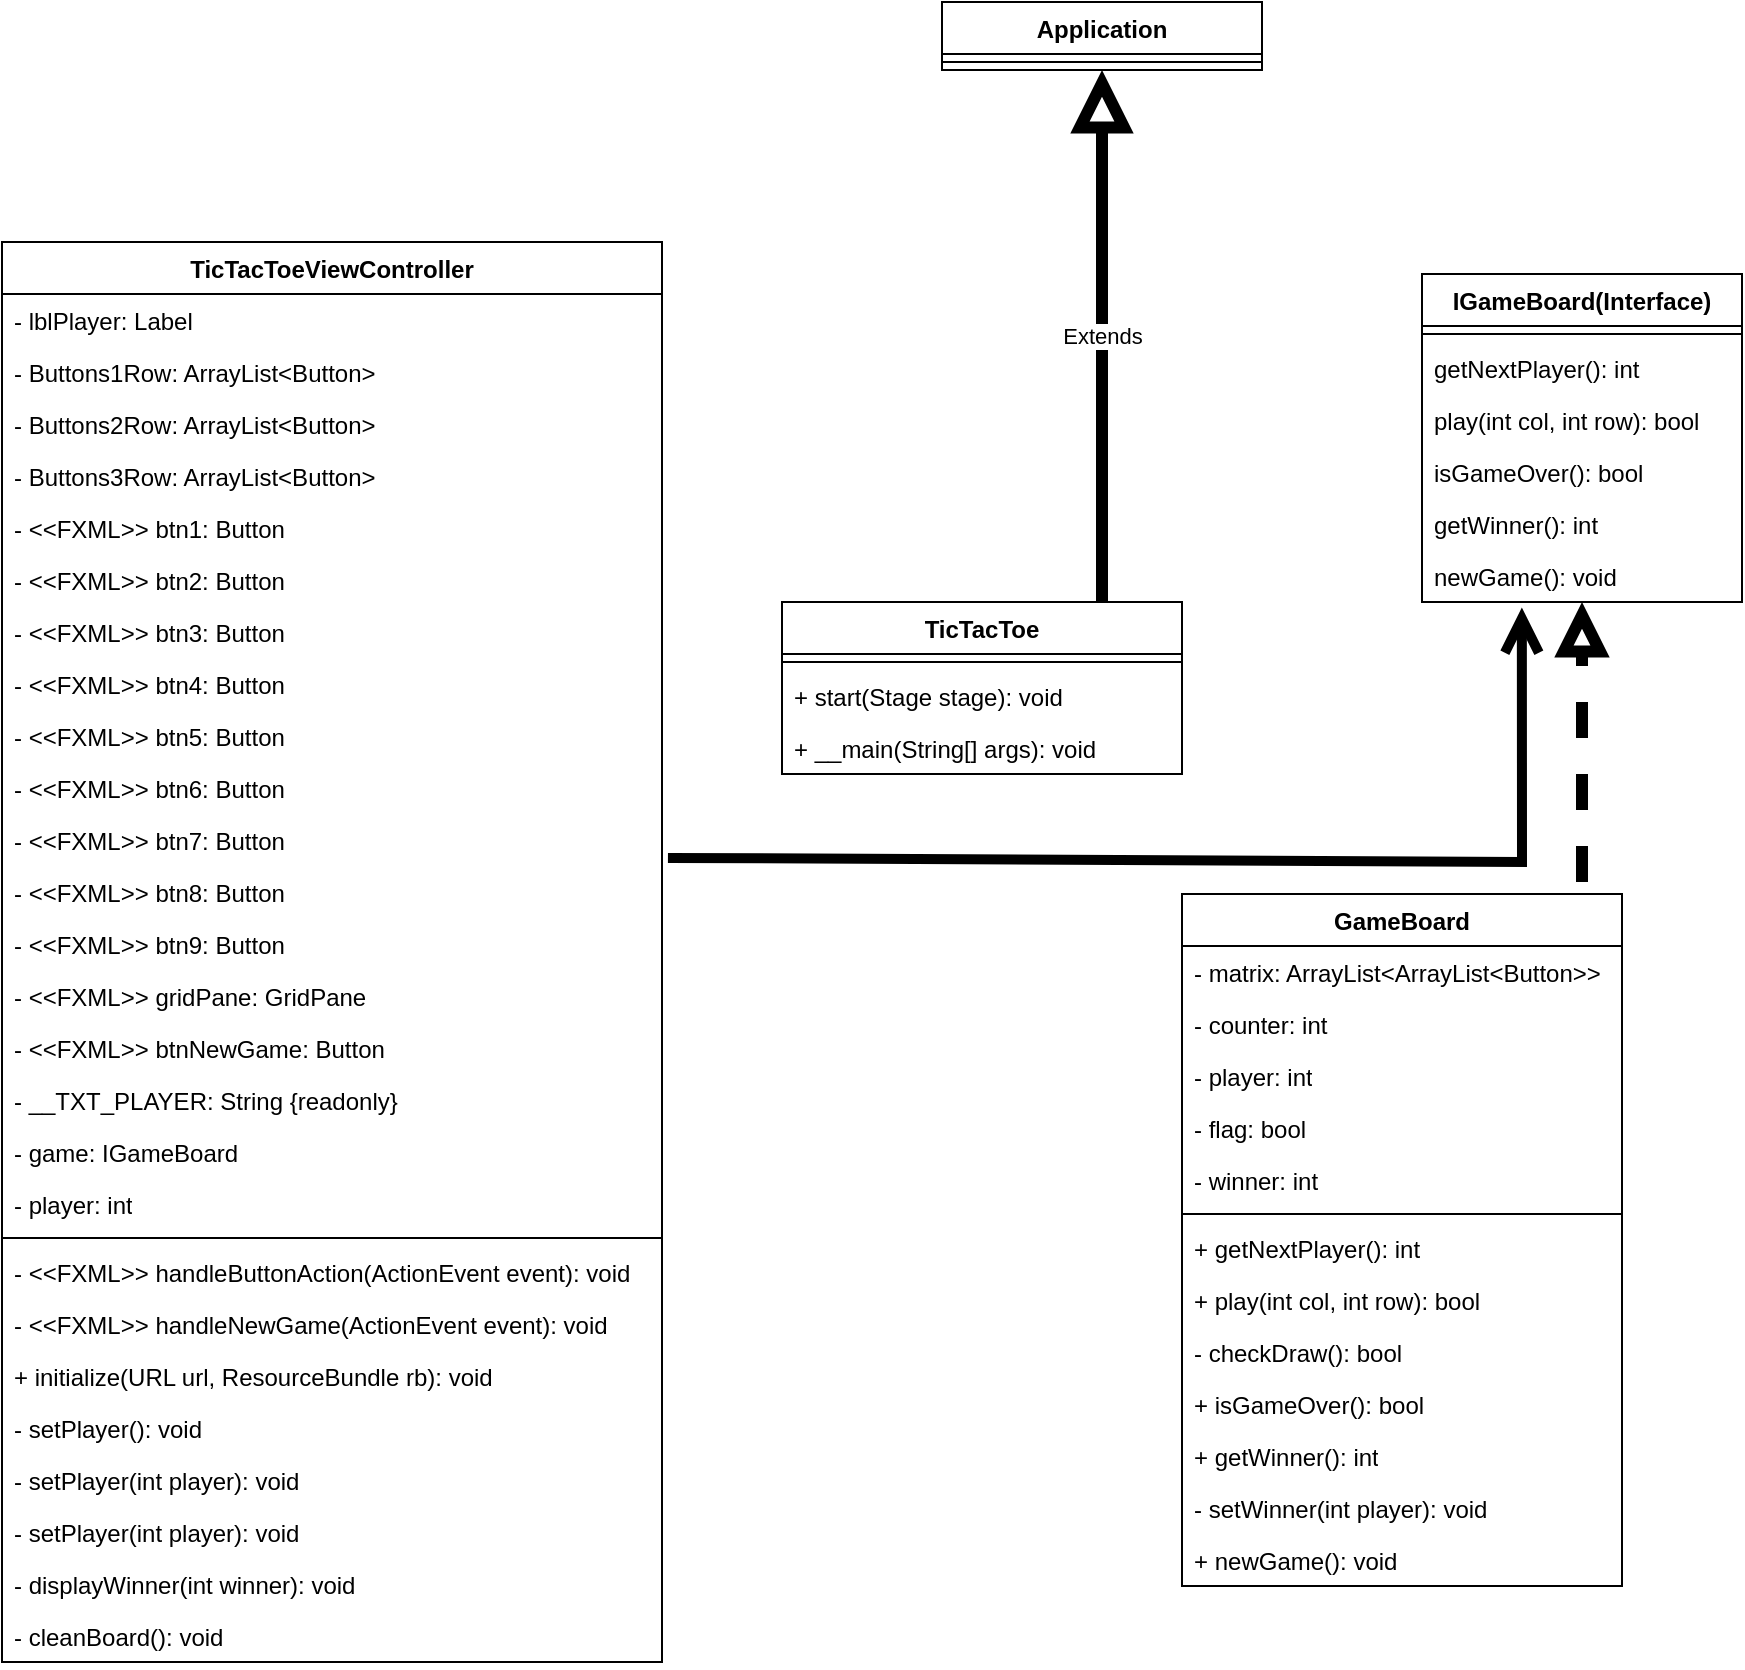 <mxfile version="28.1.2">
  <diagram name="Страница — 1" id="1qIs3zuopc8Jdfnh8op3">
    <mxGraphModel dx="1287" dy="1178" grid="1" gridSize="10" guides="1" tooltips="1" connect="1" arrows="1" fold="1" page="1" pageScale="1" pageWidth="1920" pageHeight="1200" math="0" shadow="0">
      <root>
        <mxCell id="0" />
        <mxCell id="1" parent="0" />
        <mxCell id="QrZc4putYfhD3irV-aAy-1" value="Application" style="swimlane;fontStyle=1;align=center;verticalAlign=top;childLayout=stackLayout;horizontal=1;startSize=26;horizontalStack=0;resizeParent=1;resizeParentMax=0;resizeLast=0;collapsible=1;marginBottom=0;whiteSpace=wrap;html=1;" parent="1" vertex="1">
          <mxGeometry x="740" y="60" width="160" height="34" as="geometry" />
        </mxCell>
        <mxCell id="QrZc4putYfhD3irV-aAy-3" value="" style="line;strokeWidth=1;fillColor=none;align=left;verticalAlign=middle;spacingTop=-1;spacingLeft=3;spacingRight=3;rotatable=0;labelPosition=right;points=[];portConstraint=eastwest;strokeColor=inherit;" parent="QrZc4putYfhD3irV-aAy-1" vertex="1">
          <mxGeometry y="26" width="160" height="8" as="geometry" />
        </mxCell>
        <mxCell id="QrZc4putYfhD3irV-aAy-5" value="TicTacToe" style="swimlane;fontStyle=1;align=center;verticalAlign=top;childLayout=stackLayout;horizontal=1;startSize=26;horizontalStack=0;resizeParent=1;resizeParentMax=0;resizeLast=0;collapsible=1;marginBottom=0;whiteSpace=wrap;html=1;" parent="1" vertex="1">
          <mxGeometry x="660" y="360" width="200" height="86" as="geometry" />
        </mxCell>
        <mxCell id="QrZc4putYfhD3irV-aAy-7" value="" style="line;strokeWidth=1;fillColor=none;align=left;verticalAlign=middle;spacingTop=-1;spacingLeft=3;spacingRight=3;rotatable=0;labelPosition=right;points=[];portConstraint=eastwest;strokeColor=inherit;" parent="QrZc4putYfhD3irV-aAy-5" vertex="1">
          <mxGeometry y="26" width="200" height="8" as="geometry" />
        </mxCell>
        <mxCell id="QrZc4putYfhD3irV-aAy-8" value="+ start(Stage stage): void" style="text;strokeColor=none;fillColor=none;align=left;verticalAlign=top;spacingLeft=4;spacingRight=4;overflow=hidden;rotatable=0;points=[[0,0.5],[1,0.5]];portConstraint=eastwest;whiteSpace=wrap;html=1;" parent="QrZc4putYfhD3irV-aAy-5" vertex="1">
          <mxGeometry y="34" width="200" height="26" as="geometry" />
        </mxCell>
        <mxCell id="QrZc4putYfhD3irV-aAy-9" value="+ __main(String[] args): void" style="text;strokeColor=none;fillColor=none;align=left;verticalAlign=top;spacingLeft=4;spacingRight=4;overflow=hidden;rotatable=0;points=[[0,0.5],[1,0.5]];portConstraint=eastwest;whiteSpace=wrap;html=1;" parent="QrZc4putYfhD3irV-aAy-5" vertex="1">
          <mxGeometry y="60" width="200" height="26" as="geometry" />
        </mxCell>
        <mxCell id="QrZc4putYfhD3irV-aAy-10" value="Extends" style="endArrow=block;endSize=16;endFill=0;html=1;rounded=0;exitX=0.8;exitY=0;exitDx=0;exitDy=0;exitPerimeter=0;entryX=0.5;entryY=1;entryDx=0;entryDy=0;strokeWidth=6;" parent="1" source="QrZc4putYfhD3irV-aAy-5" target="QrZc4putYfhD3irV-aAy-1" edge="1">
          <mxGeometry width="160" relative="1" as="geometry">
            <mxPoint x="600" y="320" as="sourcePoint" />
            <mxPoint x="620" y="170" as="targetPoint" />
          </mxGeometry>
        </mxCell>
        <mxCell id="QrZc4putYfhD3irV-aAy-11" value="TicTacToeViewController" style="swimlane;fontStyle=1;align=center;verticalAlign=top;childLayout=stackLayout;horizontal=1;startSize=26;horizontalStack=0;resizeParent=1;resizeParentMax=0;resizeLast=0;collapsible=1;marginBottom=0;whiteSpace=wrap;html=1;" parent="1" vertex="1">
          <mxGeometry x="270" y="180" width="330" height="710" as="geometry" />
        </mxCell>
        <mxCell id="QrZc4putYfhD3irV-aAy-12" value="- lblPlayer: Label" style="text;strokeColor=none;fillColor=none;align=left;verticalAlign=top;spacingLeft=4;spacingRight=4;overflow=hidden;rotatable=0;points=[[0,0.5],[1,0.5]];portConstraint=eastwest;whiteSpace=wrap;html=1;" parent="QrZc4putYfhD3irV-aAy-11" vertex="1">
          <mxGeometry y="26" width="330" height="26" as="geometry" />
        </mxCell>
        <mxCell id="QrZc4putYfhD3irV-aAy-15" value="- Buttons1Row: ArrayList&amp;lt;Button&amp;gt;" style="text;strokeColor=none;fillColor=none;align=left;verticalAlign=top;spacingLeft=4;spacingRight=4;overflow=hidden;rotatable=0;points=[[0,0.5],[1,0.5]];portConstraint=eastwest;whiteSpace=wrap;html=1;" parent="QrZc4putYfhD3irV-aAy-11" vertex="1">
          <mxGeometry y="52" width="330" height="26" as="geometry" />
        </mxCell>
        <mxCell id="QrZc4putYfhD3irV-aAy-16" value="- Buttons2Row: ArrayList&amp;lt;Button&amp;gt;" style="text;strokeColor=none;fillColor=none;align=left;verticalAlign=top;spacingLeft=4;spacingRight=4;overflow=hidden;rotatable=0;points=[[0,0.5],[1,0.5]];portConstraint=eastwest;whiteSpace=wrap;html=1;" parent="QrZc4putYfhD3irV-aAy-11" vertex="1">
          <mxGeometry y="78" width="330" height="26" as="geometry" />
        </mxCell>
        <mxCell id="QrZc4putYfhD3irV-aAy-17" value="- Buttons3Row: ArrayList&amp;lt;Button&amp;gt;" style="text;strokeColor=none;fillColor=none;align=left;verticalAlign=top;spacingLeft=4;spacingRight=4;overflow=hidden;rotatable=0;points=[[0,0.5],[1,0.5]];portConstraint=eastwest;whiteSpace=wrap;html=1;" parent="QrZc4putYfhD3irV-aAy-11" vertex="1">
          <mxGeometry y="104" width="330" height="26" as="geometry" />
        </mxCell>
        <mxCell id="QrZc4putYfhD3irV-aAy-19" value="- &amp;lt;&amp;lt;FXML&amp;gt;&amp;gt; btn1: Button" style="text;strokeColor=none;fillColor=none;align=left;verticalAlign=top;spacingLeft=4;spacingRight=4;overflow=hidden;rotatable=0;points=[[0,0.5],[1,0.5]];portConstraint=eastwest;whiteSpace=wrap;html=1;" parent="QrZc4putYfhD3irV-aAy-11" vertex="1">
          <mxGeometry y="130" width="330" height="26" as="geometry" />
        </mxCell>
        <mxCell id="QrZc4putYfhD3irV-aAy-20" value="- &amp;lt;&amp;lt;FXML&amp;gt;&amp;gt; btn2: Button" style="text;strokeColor=none;fillColor=none;align=left;verticalAlign=top;spacingLeft=4;spacingRight=4;overflow=hidden;rotatable=0;points=[[0,0.5],[1,0.5]];portConstraint=eastwest;whiteSpace=wrap;html=1;" parent="QrZc4putYfhD3irV-aAy-11" vertex="1">
          <mxGeometry y="156" width="330" height="26" as="geometry" />
        </mxCell>
        <mxCell id="QrZc4putYfhD3irV-aAy-21" value="- &amp;lt;&amp;lt;FXML&amp;gt;&amp;gt; btn3: Button" style="text;strokeColor=none;fillColor=none;align=left;verticalAlign=top;spacingLeft=4;spacingRight=4;overflow=hidden;rotatable=0;points=[[0,0.5],[1,0.5]];portConstraint=eastwest;whiteSpace=wrap;html=1;" parent="QrZc4putYfhD3irV-aAy-11" vertex="1">
          <mxGeometry y="182" width="330" height="26" as="geometry" />
        </mxCell>
        <mxCell id="QrZc4putYfhD3irV-aAy-22" value="- &amp;lt;&amp;lt;FXML&amp;gt;&amp;gt; btn4: Button" style="text;strokeColor=none;fillColor=none;align=left;verticalAlign=top;spacingLeft=4;spacingRight=4;overflow=hidden;rotatable=0;points=[[0,0.5],[1,0.5]];portConstraint=eastwest;whiteSpace=wrap;html=1;" parent="QrZc4putYfhD3irV-aAy-11" vertex="1">
          <mxGeometry y="208" width="330" height="26" as="geometry" />
        </mxCell>
        <mxCell id="QrZc4putYfhD3irV-aAy-23" value="- &amp;lt;&amp;lt;FXML&amp;gt;&amp;gt; btn5: Button" style="text;strokeColor=none;fillColor=none;align=left;verticalAlign=top;spacingLeft=4;spacingRight=4;overflow=hidden;rotatable=0;points=[[0,0.5],[1,0.5]];portConstraint=eastwest;whiteSpace=wrap;html=1;" parent="QrZc4putYfhD3irV-aAy-11" vertex="1">
          <mxGeometry y="234" width="330" height="26" as="geometry" />
        </mxCell>
        <mxCell id="QrZc4putYfhD3irV-aAy-24" value="- &amp;lt;&amp;lt;FXML&amp;gt;&amp;gt; btn6: Button" style="text;strokeColor=none;fillColor=none;align=left;verticalAlign=top;spacingLeft=4;spacingRight=4;overflow=hidden;rotatable=0;points=[[0,0.5],[1,0.5]];portConstraint=eastwest;whiteSpace=wrap;html=1;" parent="QrZc4putYfhD3irV-aAy-11" vertex="1">
          <mxGeometry y="260" width="330" height="26" as="geometry" />
        </mxCell>
        <mxCell id="QrZc4putYfhD3irV-aAy-25" value="- &amp;lt;&amp;lt;FXML&amp;gt;&amp;gt; btn7: Button" style="text;strokeColor=none;fillColor=none;align=left;verticalAlign=top;spacingLeft=4;spacingRight=4;overflow=hidden;rotatable=0;points=[[0,0.5],[1,0.5]];portConstraint=eastwest;whiteSpace=wrap;html=1;" parent="QrZc4putYfhD3irV-aAy-11" vertex="1">
          <mxGeometry y="286" width="330" height="26" as="geometry" />
        </mxCell>
        <mxCell id="QrZc4putYfhD3irV-aAy-18" value="- &amp;lt;&amp;lt;FXML&amp;gt;&amp;gt; btn8: Button" style="text;strokeColor=none;fillColor=none;align=left;verticalAlign=top;spacingLeft=4;spacingRight=4;overflow=hidden;rotatable=0;points=[[0,0.5],[1,0.5]];portConstraint=eastwest;whiteSpace=wrap;html=1;" parent="QrZc4putYfhD3irV-aAy-11" vertex="1">
          <mxGeometry y="312" width="330" height="26" as="geometry" />
        </mxCell>
        <mxCell id="QrZc4putYfhD3irV-aAy-26" value="- &amp;lt;&amp;lt;FXML&amp;gt;&amp;gt; btn9: Button" style="text;strokeColor=none;fillColor=none;align=left;verticalAlign=top;spacingLeft=4;spacingRight=4;overflow=hidden;rotatable=0;points=[[0,0.5],[1,0.5]];portConstraint=eastwest;whiteSpace=wrap;html=1;" parent="QrZc4putYfhD3irV-aAy-11" vertex="1">
          <mxGeometry y="338" width="330" height="26" as="geometry" />
        </mxCell>
        <mxCell id="QrZc4putYfhD3irV-aAy-27" value="- &amp;lt;&amp;lt;FXML&amp;gt;&amp;gt; gridPane: GridPane" style="text;strokeColor=none;fillColor=none;align=left;verticalAlign=top;spacingLeft=4;spacingRight=4;overflow=hidden;rotatable=0;points=[[0,0.5],[1,0.5]];portConstraint=eastwest;whiteSpace=wrap;html=1;" parent="QrZc4putYfhD3irV-aAy-11" vertex="1">
          <mxGeometry y="364" width="330" height="26" as="geometry" />
        </mxCell>
        <mxCell id="QrZc4putYfhD3irV-aAy-28" value="- &amp;lt;&amp;lt;FXML&amp;gt;&amp;gt; btnNewGame: Button" style="text;strokeColor=none;fillColor=none;align=left;verticalAlign=top;spacingLeft=4;spacingRight=4;overflow=hidden;rotatable=0;points=[[0,0.5],[1,0.5]];portConstraint=eastwest;whiteSpace=wrap;html=1;" parent="QrZc4putYfhD3irV-aAy-11" vertex="1">
          <mxGeometry y="390" width="330" height="26" as="geometry" />
        </mxCell>
        <mxCell id="QrZc4putYfhD3irV-aAy-29" value="- __TXT_PLAYER: String {readonly}" style="text;strokeColor=none;fillColor=none;align=left;verticalAlign=top;spacingLeft=4;spacingRight=4;overflow=hidden;rotatable=0;points=[[0,0.5],[1,0.5]];portConstraint=eastwest;whiteSpace=wrap;html=1;" parent="QrZc4putYfhD3irV-aAy-11" vertex="1">
          <mxGeometry y="416" width="330" height="26" as="geometry" />
        </mxCell>
        <mxCell id="QrZc4putYfhD3irV-aAy-30" value="- game: IGameBoard" style="text;strokeColor=none;fillColor=none;align=left;verticalAlign=top;spacingLeft=4;spacingRight=4;overflow=hidden;rotatable=0;points=[[0,0.5],[1,0.5]];portConstraint=eastwest;whiteSpace=wrap;html=1;" parent="QrZc4putYfhD3irV-aAy-11" vertex="1">
          <mxGeometry y="442" width="330" height="26" as="geometry" />
        </mxCell>
        <mxCell id="QrZc4putYfhD3irV-aAy-32" value="- player: int" style="text;strokeColor=none;fillColor=none;align=left;verticalAlign=top;spacingLeft=4;spacingRight=4;overflow=hidden;rotatable=0;points=[[0,0.5],[1,0.5]];portConstraint=eastwest;whiteSpace=wrap;html=1;" parent="QrZc4putYfhD3irV-aAy-11" vertex="1">
          <mxGeometry y="468" width="330" height="26" as="geometry" />
        </mxCell>
        <mxCell id="QrZc4putYfhD3irV-aAy-13" value="" style="line;strokeWidth=1;fillColor=none;align=left;verticalAlign=middle;spacingTop=-1;spacingLeft=3;spacingRight=3;rotatable=0;labelPosition=right;points=[];portConstraint=eastwest;strokeColor=inherit;" parent="QrZc4putYfhD3irV-aAy-11" vertex="1">
          <mxGeometry y="494" width="330" height="8" as="geometry" />
        </mxCell>
        <mxCell id="QrZc4putYfhD3irV-aAy-14" value="- &amp;lt;&amp;lt;FXML&amp;gt;&amp;gt; handleButtonAction(ActionEvent event): void" style="text;strokeColor=none;fillColor=none;align=left;verticalAlign=top;spacingLeft=4;spacingRight=4;overflow=hidden;rotatable=0;points=[[0,0.5],[1,0.5]];portConstraint=eastwest;whiteSpace=wrap;html=1;" parent="QrZc4putYfhD3irV-aAy-11" vertex="1">
          <mxGeometry y="502" width="330" height="26" as="geometry" />
        </mxCell>
        <mxCell id="QrZc4putYfhD3irV-aAy-34" value="- &amp;lt;&amp;lt;FXML&amp;gt;&amp;gt; handleNewGame(ActionEvent event): void" style="text;strokeColor=none;fillColor=none;align=left;verticalAlign=top;spacingLeft=4;spacingRight=4;overflow=hidden;rotatable=0;points=[[0,0.5],[1,0.5]];portConstraint=eastwest;whiteSpace=wrap;html=1;" parent="QrZc4putYfhD3irV-aAy-11" vertex="1">
          <mxGeometry y="528" width="330" height="26" as="geometry" />
        </mxCell>
        <mxCell id="QrZc4putYfhD3irV-aAy-35" value="+ initialize(URL url, ResourceBundle rb): void" style="text;strokeColor=none;fillColor=none;align=left;verticalAlign=top;spacingLeft=4;spacingRight=4;overflow=hidden;rotatable=0;points=[[0,0.5],[1,0.5]];portConstraint=eastwest;whiteSpace=wrap;html=1;" parent="QrZc4putYfhD3irV-aAy-11" vertex="1">
          <mxGeometry y="554" width="330" height="26" as="geometry" />
        </mxCell>
        <mxCell id="QrZc4putYfhD3irV-aAy-36" value="- setPlayer(): void&amp;nbsp;" style="text;strokeColor=none;fillColor=none;align=left;verticalAlign=top;spacingLeft=4;spacingRight=4;overflow=hidden;rotatable=0;points=[[0,0.5],[1,0.5]];portConstraint=eastwest;whiteSpace=wrap;html=1;" parent="QrZc4putYfhD3irV-aAy-11" vertex="1">
          <mxGeometry y="580" width="330" height="26" as="geometry" />
        </mxCell>
        <mxCell id="QrZc4putYfhD3irV-aAy-37" value="- setPlayer(int player): void&amp;nbsp;" style="text;strokeColor=none;fillColor=none;align=left;verticalAlign=top;spacingLeft=4;spacingRight=4;overflow=hidden;rotatable=0;points=[[0,0.5],[1,0.5]];portConstraint=eastwest;whiteSpace=wrap;html=1;" parent="QrZc4putYfhD3irV-aAy-11" vertex="1">
          <mxGeometry y="606" width="330" height="26" as="geometry" />
        </mxCell>
        <mxCell id="QrZc4putYfhD3irV-aAy-38" value="- setPlayer(int player): void&amp;nbsp;" style="text;strokeColor=none;fillColor=none;align=left;verticalAlign=top;spacingLeft=4;spacingRight=4;overflow=hidden;rotatable=0;points=[[0,0.5],[1,0.5]];portConstraint=eastwest;whiteSpace=wrap;html=1;" parent="QrZc4putYfhD3irV-aAy-11" vertex="1">
          <mxGeometry y="632" width="330" height="26" as="geometry" />
        </mxCell>
        <mxCell id="QrZc4putYfhD3irV-aAy-39" value="- displayWinner(int winner): void" style="text;strokeColor=none;fillColor=none;align=left;verticalAlign=top;spacingLeft=4;spacingRight=4;overflow=hidden;rotatable=0;points=[[0,0.5],[1,0.5]];portConstraint=eastwest;whiteSpace=wrap;html=1;" parent="QrZc4putYfhD3irV-aAy-11" vertex="1">
          <mxGeometry y="658" width="330" height="26" as="geometry" />
        </mxCell>
        <mxCell id="QrZc4putYfhD3irV-aAy-40" value="- cleanBoard(): void" style="text;strokeColor=none;fillColor=none;align=left;verticalAlign=top;spacingLeft=4;spacingRight=4;overflow=hidden;rotatable=0;points=[[0,0.5],[1,0.5]];portConstraint=eastwest;whiteSpace=wrap;html=1;" parent="QrZc4putYfhD3irV-aAy-11" vertex="1">
          <mxGeometry y="684" width="330" height="26" as="geometry" />
        </mxCell>
        <mxCell id="QrZc4putYfhD3irV-aAy-45" value="IGameBoard(Interface)" style="swimlane;fontStyle=1;align=center;verticalAlign=top;childLayout=stackLayout;horizontal=1;startSize=26;horizontalStack=0;resizeParent=1;resizeParentMax=0;resizeLast=0;collapsible=1;marginBottom=0;whiteSpace=wrap;html=1;" parent="1" vertex="1">
          <mxGeometry x="980" y="196" width="160" height="164" as="geometry" />
        </mxCell>
        <mxCell id="QrZc4putYfhD3irV-aAy-47" value="" style="line;strokeWidth=1;fillColor=none;align=left;verticalAlign=middle;spacingTop=-1;spacingLeft=3;spacingRight=3;rotatable=0;labelPosition=right;points=[];portConstraint=eastwest;strokeColor=inherit;" parent="QrZc4putYfhD3irV-aAy-45" vertex="1">
          <mxGeometry y="26" width="160" height="8" as="geometry" />
        </mxCell>
        <mxCell id="QrZc4putYfhD3irV-aAy-48" value="getNextPlayer(): int" style="text;strokeColor=none;fillColor=none;align=left;verticalAlign=top;spacingLeft=4;spacingRight=4;overflow=hidden;rotatable=0;points=[[0,0.5],[1,0.5]];portConstraint=eastwest;whiteSpace=wrap;html=1;" parent="QrZc4putYfhD3irV-aAy-45" vertex="1">
          <mxGeometry y="34" width="160" height="26" as="geometry" />
        </mxCell>
        <mxCell id="QrZc4putYfhD3irV-aAy-49" value="play(int col, int row): bool" style="text;strokeColor=none;fillColor=none;align=left;verticalAlign=top;spacingLeft=4;spacingRight=4;overflow=hidden;rotatable=0;points=[[0,0.5],[1,0.5]];portConstraint=eastwest;whiteSpace=wrap;html=1;" parent="QrZc4putYfhD3irV-aAy-45" vertex="1">
          <mxGeometry y="60" width="160" height="26" as="geometry" />
        </mxCell>
        <mxCell id="QrZc4putYfhD3irV-aAy-50" value="isGameOver(): bool" style="text;strokeColor=none;fillColor=none;align=left;verticalAlign=top;spacingLeft=4;spacingRight=4;overflow=hidden;rotatable=0;points=[[0,0.5],[1,0.5]];portConstraint=eastwest;whiteSpace=wrap;html=1;" parent="QrZc4putYfhD3irV-aAy-45" vertex="1">
          <mxGeometry y="86" width="160" height="26" as="geometry" />
        </mxCell>
        <mxCell id="QrZc4putYfhD3irV-aAy-51" value="getWinner(): int" style="text;strokeColor=none;fillColor=none;align=left;verticalAlign=top;spacingLeft=4;spacingRight=4;overflow=hidden;rotatable=0;points=[[0,0.5],[1,0.5]];portConstraint=eastwest;whiteSpace=wrap;html=1;" parent="QrZc4putYfhD3irV-aAy-45" vertex="1">
          <mxGeometry y="112" width="160" height="26" as="geometry" />
        </mxCell>
        <mxCell id="QrZc4putYfhD3irV-aAy-52" value="newGame(): void" style="text;strokeColor=none;fillColor=none;align=left;verticalAlign=top;spacingLeft=4;spacingRight=4;overflow=hidden;rotatable=0;points=[[0,0.5],[1,0.5]];portConstraint=eastwest;whiteSpace=wrap;html=1;" parent="QrZc4putYfhD3irV-aAy-45" vertex="1">
          <mxGeometry y="138" width="160" height="26" as="geometry" />
        </mxCell>
        <mxCell id="QrZc4putYfhD3irV-aAy-53" value="GameBoard" style="swimlane;fontStyle=1;align=center;verticalAlign=top;childLayout=stackLayout;horizontal=1;startSize=26;horizontalStack=0;resizeParent=1;resizeParentMax=0;resizeLast=0;collapsible=1;marginBottom=0;whiteSpace=wrap;html=1;" parent="1" vertex="1">
          <mxGeometry x="860" y="506" width="220" height="346" as="geometry" />
        </mxCell>
        <mxCell id="QrZc4putYfhD3irV-aAy-54" value="- matrix: ArrayList&amp;lt;ArrayList&amp;lt;Button&amp;gt;&amp;gt;" style="text;strokeColor=none;fillColor=none;align=left;verticalAlign=top;spacingLeft=4;spacingRight=4;overflow=hidden;rotatable=0;points=[[0,0.5],[1,0.5]];portConstraint=eastwest;whiteSpace=wrap;html=1;" parent="QrZc4putYfhD3irV-aAy-53" vertex="1">
          <mxGeometry y="26" width="220" height="26" as="geometry" />
        </mxCell>
        <mxCell id="QrZc4putYfhD3irV-aAy-57" value="- counter: int" style="text;strokeColor=none;fillColor=none;align=left;verticalAlign=top;spacingLeft=4;spacingRight=4;overflow=hidden;rotatable=0;points=[[0,0.5],[1,0.5]];portConstraint=eastwest;whiteSpace=wrap;html=1;" parent="QrZc4putYfhD3irV-aAy-53" vertex="1">
          <mxGeometry y="52" width="220" height="26" as="geometry" />
        </mxCell>
        <mxCell id="QrZc4putYfhD3irV-aAy-58" value="- player: int" style="text;strokeColor=none;fillColor=none;align=left;verticalAlign=top;spacingLeft=4;spacingRight=4;overflow=hidden;rotatable=0;points=[[0,0.5],[1,0.5]];portConstraint=eastwest;whiteSpace=wrap;html=1;" parent="QrZc4putYfhD3irV-aAy-53" vertex="1">
          <mxGeometry y="78" width="220" height="26" as="geometry" />
        </mxCell>
        <mxCell id="QrZc4putYfhD3irV-aAy-59" value="- flag: bool" style="text;strokeColor=none;fillColor=none;align=left;verticalAlign=top;spacingLeft=4;spacingRight=4;overflow=hidden;rotatable=0;points=[[0,0.5],[1,0.5]];portConstraint=eastwest;whiteSpace=wrap;html=1;" parent="QrZc4putYfhD3irV-aAy-53" vertex="1">
          <mxGeometry y="104" width="220" height="26" as="geometry" />
        </mxCell>
        <mxCell id="QrZc4putYfhD3irV-aAy-60" value="- winner: int" style="text;strokeColor=none;fillColor=none;align=left;verticalAlign=top;spacingLeft=4;spacingRight=4;overflow=hidden;rotatable=0;points=[[0,0.5],[1,0.5]];portConstraint=eastwest;whiteSpace=wrap;html=1;" parent="QrZc4putYfhD3irV-aAy-53" vertex="1">
          <mxGeometry y="130" width="220" height="26" as="geometry" />
        </mxCell>
        <mxCell id="QrZc4putYfhD3irV-aAy-55" value="" style="line;strokeWidth=1;fillColor=none;align=left;verticalAlign=middle;spacingTop=-1;spacingLeft=3;spacingRight=3;rotatable=0;labelPosition=right;points=[];portConstraint=eastwest;strokeColor=inherit;" parent="QrZc4putYfhD3irV-aAy-53" vertex="1">
          <mxGeometry y="156" width="220" height="8" as="geometry" />
        </mxCell>
        <mxCell id="QrZc4putYfhD3irV-aAy-56" value="+ getNextPlayer(): int" style="text;strokeColor=none;fillColor=none;align=left;verticalAlign=top;spacingLeft=4;spacingRight=4;overflow=hidden;rotatable=0;points=[[0,0.5],[1,0.5]];portConstraint=eastwest;whiteSpace=wrap;html=1;" parent="QrZc4putYfhD3irV-aAy-53" vertex="1">
          <mxGeometry y="164" width="220" height="26" as="geometry" />
        </mxCell>
        <mxCell id="QrZc4putYfhD3irV-aAy-61" value="+ play(int col, int row): bool" style="text;strokeColor=none;fillColor=none;align=left;verticalAlign=top;spacingLeft=4;spacingRight=4;overflow=hidden;rotatable=0;points=[[0,0.5],[1,0.5]];portConstraint=eastwest;whiteSpace=wrap;html=1;" parent="QrZc4putYfhD3irV-aAy-53" vertex="1">
          <mxGeometry y="190" width="220" height="26" as="geometry" />
        </mxCell>
        <mxCell id="QrZc4putYfhD3irV-aAy-62" value="- checkDraw(): bool" style="text;strokeColor=none;fillColor=none;align=left;verticalAlign=top;spacingLeft=4;spacingRight=4;overflow=hidden;rotatable=0;points=[[0,0.5],[1,0.5]];portConstraint=eastwest;whiteSpace=wrap;html=1;" parent="QrZc4putYfhD3irV-aAy-53" vertex="1">
          <mxGeometry y="216" width="220" height="26" as="geometry" />
        </mxCell>
        <mxCell id="QrZc4putYfhD3irV-aAy-63" value="+ isGameOver(): bool" style="text;strokeColor=none;fillColor=none;align=left;verticalAlign=top;spacingLeft=4;spacingRight=4;overflow=hidden;rotatable=0;points=[[0,0.5],[1,0.5]];portConstraint=eastwest;whiteSpace=wrap;html=1;" parent="QrZc4putYfhD3irV-aAy-53" vertex="1">
          <mxGeometry y="242" width="220" height="26" as="geometry" />
        </mxCell>
        <mxCell id="QrZc4putYfhD3irV-aAy-64" value="+ getWinner(): int" style="text;strokeColor=none;fillColor=none;align=left;verticalAlign=top;spacingLeft=4;spacingRight=4;overflow=hidden;rotatable=0;points=[[0,0.5],[1,0.5]];portConstraint=eastwest;whiteSpace=wrap;html=1;" parent="QrZc4putYfhD3irV-aAy-53" vertex="1">
          <mxGeometry y="268" width="220" height="26" as="geometry" />
        </mxCell>
        <mxCell id="QrZc4putYfhD3irV-aAy-65" value="- setWinner(int player): void" style="text;strokeColor=none;fillColor=none;align=left;verticalAlign=top;spacingLeft=4;spacingRight=4;overflow=hidden;rotatable=0;points=[[0,0.5],[1,0.5]];portConstraint=eastwest;whiteSpace=wrap;html=1;" parent="QrZc4putYfhD3irV-aAy-53" vertex="1">
          <mxGeometry y="294" width="220" height="26" as="geometry" />
        </mxCell>
        <mxCell id="QrZc4putYfhD3irV-aAy-66" value="+ newGame(): void" style="text;strokeColor=none;fillColor=none;align=left;verticalAlign=top;spacingLeft=4;spacingRight=4;overflow=hidden;rotatable=0;points=[[0,0.5],[1,0.5]];portConstraint=eastwest;whiteSpace=wrap;html=1;" parent="QrZc4putYfhD3irV-aAy-53" vertex="1">
          <mxGeometry y="320" width="220" height="26" as="geometry" />
        </mxCell>
        <mxCell id="QrZc4putYfhD3irV-aAy-67" value="" style="endArrow=block;dashed=1;endFill=0;endSize=12;html=1;rounded=0;strokeWidth=6;" parent="1" target="QrZc4putYfhD3irV-aAy-52" edge="1">
          <mxGeometry width="160" relative="1" as="geometry">
            <mxPoint x="1060" y="500" as="sourcePoint" />
            <mxPoint x="1280" y="510" as="targetPoint" />
          </mxGeometry>
        </mxCell>
        <mxCell id="QrZc4putYfhD3irV-aAy-68" value="" style="endArrow=open;endFill=1;endSize=12;html=1;rounded=0;entryX=0.312;entryY=1.106;entryDx=0;entryDy=0;entryPerimeter=0;strokeWidth=5;exitX=1.009;exitY=0.844;exitDx=0;exitDy=0;exitPerimeter=0;" parent="1" source="QrZc4putYfhD3irV-aAy-25" target="QrZc4putYfhD3irV-aAy-52" edge="1">
          <mxGeometry width="160" relative="1" as="geometry">
            <mxPoint x="340" y="500" as="sourcePoint" />
            <mxPoint x="500" y="500" as="targetPoint" />
            <Array as="points">
              <mxPoint x="1030" y="490" />
            </Array>
          </mxGeometry>
        </mxCell>
      </root>
    </mxGraphModel>
  </diagram>
</mxfile>

